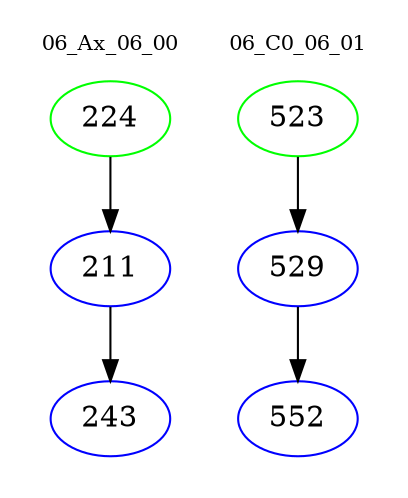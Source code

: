 digraph{
subgraph cluster_0 {
color = white
label = "06_Ax_06_00";
fontsize=10;
T0_224 [label="224", color="green"]
T0_224 -> T0_211 [color="black"]
T0_211 [label="211", color="blue"]
T0_211 -> T0_243 [color="black"]
T0_243 [label="243", color="blue"]
}
subgraph cluster_1 {
color = white
label = "06_C0_06_01";
fontsize=10;
T1_523 [label="523", color="green"]
T1_523 -> T1_529 [color="black"]
T1_529 [label="529", color="blue"]
T1_529 -> T1_552 [color="black"]
T1_552 [label="552", color="blue"]
}
}

